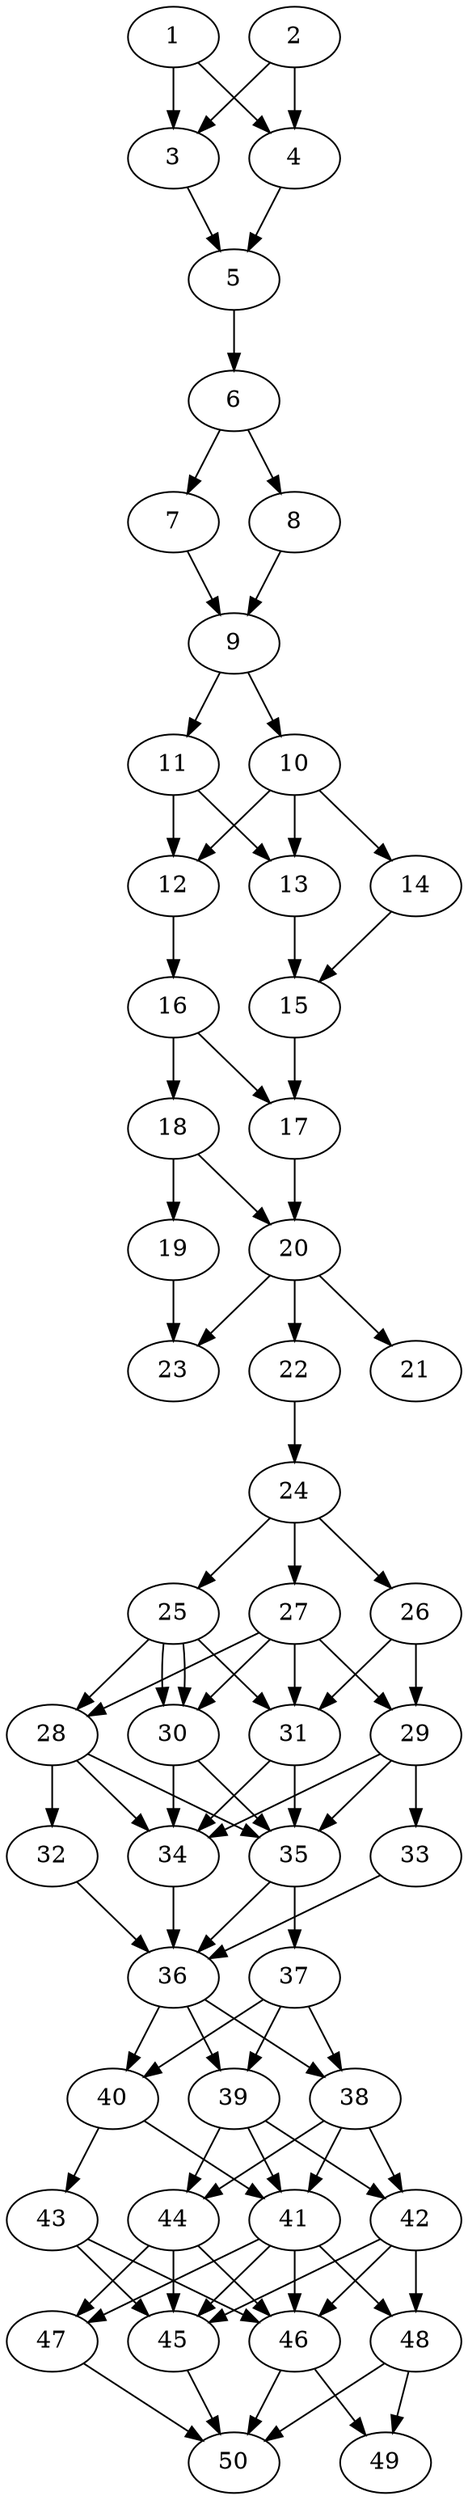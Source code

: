 // DAG automatically generated by daggen at Thu Oct  3 14:07:58 2019
// ./daggen --dot -n 50 --ccr 0.5 --fat 0.3 --regular 0.5 --density 0.9 --mindata 5242880 --maxdata 52428800 
digraph G {
  1 [size="27975680", alpha="0.13", expect_size="13987840"] 
  1 -> 3 [size ="13987840"]
  1 -> 4 [size ="13987840"]
  2 [size="104312832", alpha="0.06", expect_size="52156416"] 
  2 -> 3 [size ="52156416"]
  2 -> 4 [size ="52156416"]
  3 [size="81997824", alpha="0.01", expect_size="40998912"] 
  3 -> 5 [size ="40998912"]
  4 [size="46292992", alpha="0.09", expect_size="23146496"] 
  4 -> 5 [size ="23146496"]
  5 [size="61102080", alpha="0.17", expect_size="30551040"] 
  5 -> 6 [size ="30551040"]
  6 [size="63395840", alpha="0.12", expect_size="31697920"] 
  6 -> 7 [size ="31697920"]
  6 -> 8 [size ="31697920"]
  7 [size="97095680", alpha="0.19", expect_size="48547840"] 
  7 -> 9 [size ="48547840"]
  8 [size="56377344", alpha="0.13", expect_size="28188672"] 
  8 -> 9 [size ="28188672"]
  9 [size="51447808", alpha="0.00", expect_size="25723904"] 
  9 -> 10 [size ="25723904"]
  9 -> 11 [size ="25723904"]
  10 [size="22743040", alpha="0.19", expect_size="11371520"] 
  10 -> 12 [size ="11371520"]
  10 -> 13 [size ="11371520"]
  10 -> 14 [size ="11371520"]
  11 [size="96897024", alpha="0.05", expect_size="48448512"] 
  11 -> 12 [size ="48448512"]
  11 -> 13 [size ="48448512"]
  12 [size="62959616", alpha="0.04", expect_size="31479808"] 
  12 -> 16 [size ="31479808"]
  13 [size="92729344", alpha="0.07", expect_size="46364672"] 
  13 -> 15 [size ="46364672"]
  14 [size="98185216", alpha="0.18", expect_size="49092608"] 
  14 -> 15 [size ="49092608"]
  15 [size="44331008", alpha="0.11", expect_size="22165504"] 
  15 -> 17 [size ="22165504"]
  16 [size="31625216", alpha="0.12", expect_size="15812608"] 
  16 -> 17 [size ="15812608"]
  16 -> 18 [size ="15812608"]
  17 [size="86421504", alpha="0.02", expect_size="43210752"] 
  17 -> 20 [size ="43210752"]
  18 [size="83118080", alpha="0.13", expect_size="41559040"] 
  18 -> 19 [size ="41559040"]
  18 -> 20 [size ="41559040"]
  19 [size="49190912", alpha="0.01", expect_size="24595456"] 
  19 -> 23 [size ="24595456"]
  20 [size="51228672", alpha="0.08", expect_size="25614336"] 
  20 -> 21 [size ="25614336"]
  20 -> 22 [size ="25614336"]
  20 -> 23 [size ="25614336"]
  21 [size="46567424", alpha="0.19", expect_size="23283712"] 
  22 [size="68874240", alpha="0.10", expect_size="34437120"] 
  22 -> 24 [size ="34437120"]
  23 [size="86200320", alpha="0.16", expect_size="43100160"] 
  24 [size="26150912", alpha="0.09", expect_size="13075456"] 
  24 -> 25 [size ="13075456"]
  24 -> 26 [size ="13075456"]
  24 -> 27 [size ="13075456"]
  25 [size="16523264", alpha="0.14", expect_size="8261632"] 
  25 -> 28 [size ="8261632"]
  25 -> 30 [size ="8261632"]
  25 -> 30 [size ="8261632"]
  25 -> 31 [size ="8261632"]
  26 [size="66695168", alpha="0.09", expect_size="33347584"] 
  26 -> 29 [size ="33347584"]
  26 -> 31 [size ="33347584"]
  27 [size="30296064", alpha="0.03", expect_size="15148032"] 
  27 -> 28 [size ="15148032"]
  27 -> 29 [size ="15148032"]
  27 -> 30 [size ="15148032"]
  27 -> 31 [size ="15148032"]
  28 [size="38918144", alpha="0.06", expect_size="19459072"] 
  28 -> 32 [size ="19459072"]
  28 -> 34 [size ="19459072"]
  28 -> 35 [size ="19459072"]
  29 [size="100806656", alpha="0.18", expect_size="50403328"] 
  29 -> 33 [size ="50403328"]
  29 -> 34 [size ="50403328"]
  29 -> 35 [size ="50403328"]
  30 [size="12664832", alpha="0.13", expect_size="6332416"] 
  30 -> 34 [size ="6332416"]
  30 -> 35 [size ="6332416"]
  31 [size="52576256", alpha="0.06", expect_size="26288128"] 
  31 -> 34 [size ="26288128"]
  31 -> 35 [size ="26288128"]
  32 [size="49289216", alpha="0.11", expect_size="24644608"] 
  32 -> 36 [size ="24644608"]
  33 [size="96632832", alpha="0.12", expect_size="48316416"] 
  33 -> 36 [size ="48316416"]
  34 [size="77373440", alpha="0.12", expect_size="38686720"] 
  34 -> 36 [size ="38686720"]
  35 [size="27320320", alpha="0.20", expect_size="13660160"] 
  35 -> 36 [size ="13660160"]
  35 -> 37 [size ="13660160"]
  36 [size="91463680", alpha="0.12", expect_size="45731840"] 
  36 -> 38 [size ="45731840"]
  36 -> 39 [size ="45731840"]
  36 -> 40 [size ="45731840"]
  37 [size="39598080", alpha="0.20", expect_size="19799040"] 
  37 -> 38 [size ="19799040"]
  37 -> 39 [size ="19799040"]
  37 -> 40 [size ="19799040"]
  38 [size="52707328", alpha="0.03", expect_size="26353664"] 
  38 -> 41 [size ="26353664"]
  38 -> 42 [size ="26353664"]
  38 -> 44 [size ="26353664"]
  39 [size="82309120", alpha="0.15", expect_size="41154560"] 
  39 -> 41 [size ="41154560"]
  39 -> 42 [size ="41154560"]
  39 -> 44 [size ="41154560"]
  40 [size="74999808", alpha="0.15", expect_size="37499904"] 
  40 -> 41 [size ="37499904"]
  40 -> 43 [size ="37499904"]
  41 [size="43034624", alpha="0.03", expect_size="21517312"] 
  41 -> 45 [size ="21517312"]
  41 -> 46 [size ="21517312"]
  41 -> 47 [size ="21517312"]
  41 -> 48 [size ="21517312"]
  42 [size="72826880", alpha="0.03", expect_size="36413440"] 
  42 -> 45 [size ="36413440"]
  42 -> 46 [size ="36413440"]
  42 -> 48 [size ="36413440"]
  43 [size="28110848", alpha="0.19", expect_size="14055424"] 
  43 -> 45 [size ="14055424"]
  43 -> 46 [size ="14055424"]
  44 [size="85497856", alpha="0.19", expect_size="42748928"] 
  44 -> 45 [size ="42748928"]
  44 -> 46 [size ="42748928"]
  44 -> 47 [size ="42748928"]
  45 [size="49577984", alpha="0.20", expect_size="24788992"] 
  45 -> 50 [size ="24788992"]
  46 [size="48568320", alpha="0.12", expect_size="24284160"] 
  46 -> 49 [size ="24284160"]
  46 -> 50 [size ="24284160"]
  47 [size="103608320", alpha="0.09", expect_size="51804160"] 
  47 -> 50 [size ="51804160"]
  48 [size="101890048", alpha="0.12", expect_size="50945024"] 
  48 -> 49 [size ="50945024"]
  48 -> 50 [size ="50945024"]
  49 [size="21676032", alpha="0.14", expect_size="10838016"] 
  50 [size="90415104", alpha="0.17", expect_size="45207552"] 
}
